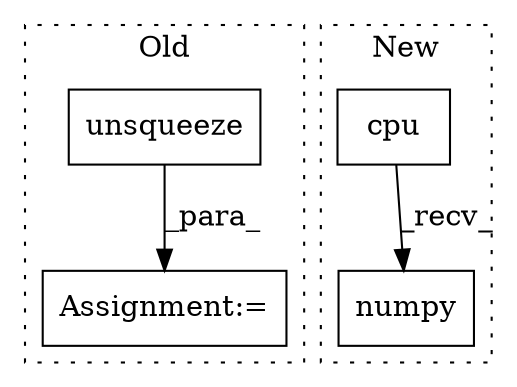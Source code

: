 digraph G {
subgraph cluster0 {
1 [label="unsqueeze" a="32" s="2226,2237" l="10,1" shape="box"];
4 [label="Assignment:=" a="7" s="2391" l="1" shape="box"];
label = "Old";
style="dotted";
}
subgraph cluster1 {
2 [label="numpy" a="32" s="2448" l="7" shape="box"];
3 [label="cpu" a="32" s="2442" l="5" shape="box"];
label = "New";
style="dotted";
}
1 -> 4 [label="_para_"];
3 -> 2 [label="_recv_"];
}